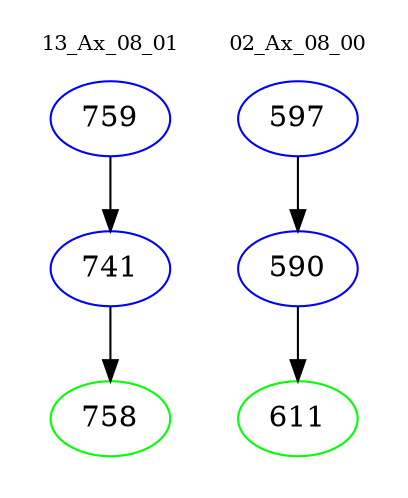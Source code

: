 digraph{
subgraph cluster_0 {
color = white
label = "13_Ax_08_01";
fontsize=10;
T0_759 [label="759", color="blue"]
T0_759 -> T0_741 [color="black"]
T0_741 [label="741", color="blue"]
T0_741 -> T0_758 [color="black"]
T0_758 [label="758", color="green"]
}
subgraph cluster_1 {
color = white
label = "02_Ax_08_00";
fontsize=10;
T1_597 [label="597", color="blue"]
T1_597 -> T1_590 [color="black"]
T1_590 [label="590", color="blue"]
T1_590 -> T1_611 [color="black"]
T1_611 [label="611", color="green"]
}
}
